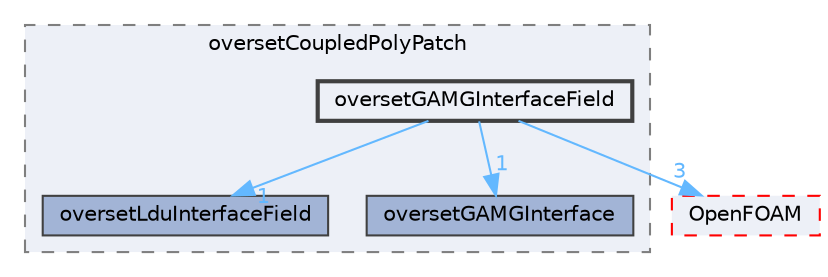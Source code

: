 digraph "src/overset/oversetCoupledPolyPatch/oversetGAMGInterfaceField"
{
 // LATEX_PDF_SIZE
  bgcolor="transparent";
  edge [fontname=Helvetica,fontsize=10,labelfontname=Helvetica,labelfontsize=10];
  node [fontname=Helvetica,fontsize=10,shape=box,height=0.2,width=0.4];
  compound=true
  subgraph clusterdir_61759e93040a29815afe1d0b610388a7 {
    graph [ bgcolor="#edf0f7", pencolor="grey50", label="oversetCoupledPolyPatch", fontname=Helvetica,fontsize=10 style="filled,dashed", URL="dir_61759e93040a29815afe1d0b610388a7.html",tooltip=""]
  dir_88673e3f71363479e2a3082d461bf0c0 [label="oversetLduInterfaceField", fillcolor="#a2b4d6", color="grey25", style="filled", URL="dir_88673e3f71363479e2a3082d461bf0c0.html",tooltip=""];
  dir_b4d26b26c30d263eb3f0ffcdbda2a924 [label="oversetGAMGInterface", fillcolor="#a2b4d6", color="grey25", style="filled", URL="dir_b4d26b26c30d263eb3f0ffcdbda2a924.html",tooltip=""];
  dir_c0d203e63bca4decfd0f6e92df01b63f [label="oversetGAMGInterfaceField", fillcolor="#edf0f7", color="grey25", style="filled,bold", URL="dir_c0d203e63bca4decfd0f6e92df01b63f.html",tooltip=""];
  }
  dir_c5473ff19b20e6ec4dfe5c310b3778a8 [label="OpenFOAM", fillcolor="#edf0f7", color="red", style="filled,dashed", URL="dir_c5473ff19b20e6ec4dfe5c310b3778a8.html",tooltip=""];
  dir_c0d203e63bca4decfd0f6e92df01b63f->dir_88673e3f71363479e2a3082d461bf0c0 [headlabel="1", labeldistance=1.5 headhref="dir_002757_002759.html" href="dir_002757_002759.html" color="steelblue1" fontcolor="steelblue1"];
  dir_c0d203e63bca4decfd0f6e92df01b63f->dir_b4d26b26c30d263eb3f0ffcdbda2a924 [headlabel="1", labeldistance=1.5 headhref="dir_002757_002756.html" href="dir_002757_002756.html" color="steelblue1" fontcolor="steelblue1"];
  dir_c0d203e63bca4decfd0f6e92df01b63f->dir_c5473ff19b20e6ec4dfe5c310b3778a8 [headlabel="3", labeldistance=1.5 headhref="dir_002757_002695.html" href="dir_002757_002695.html" color="steelblue1" fontcolor="steelblue1"];
}
